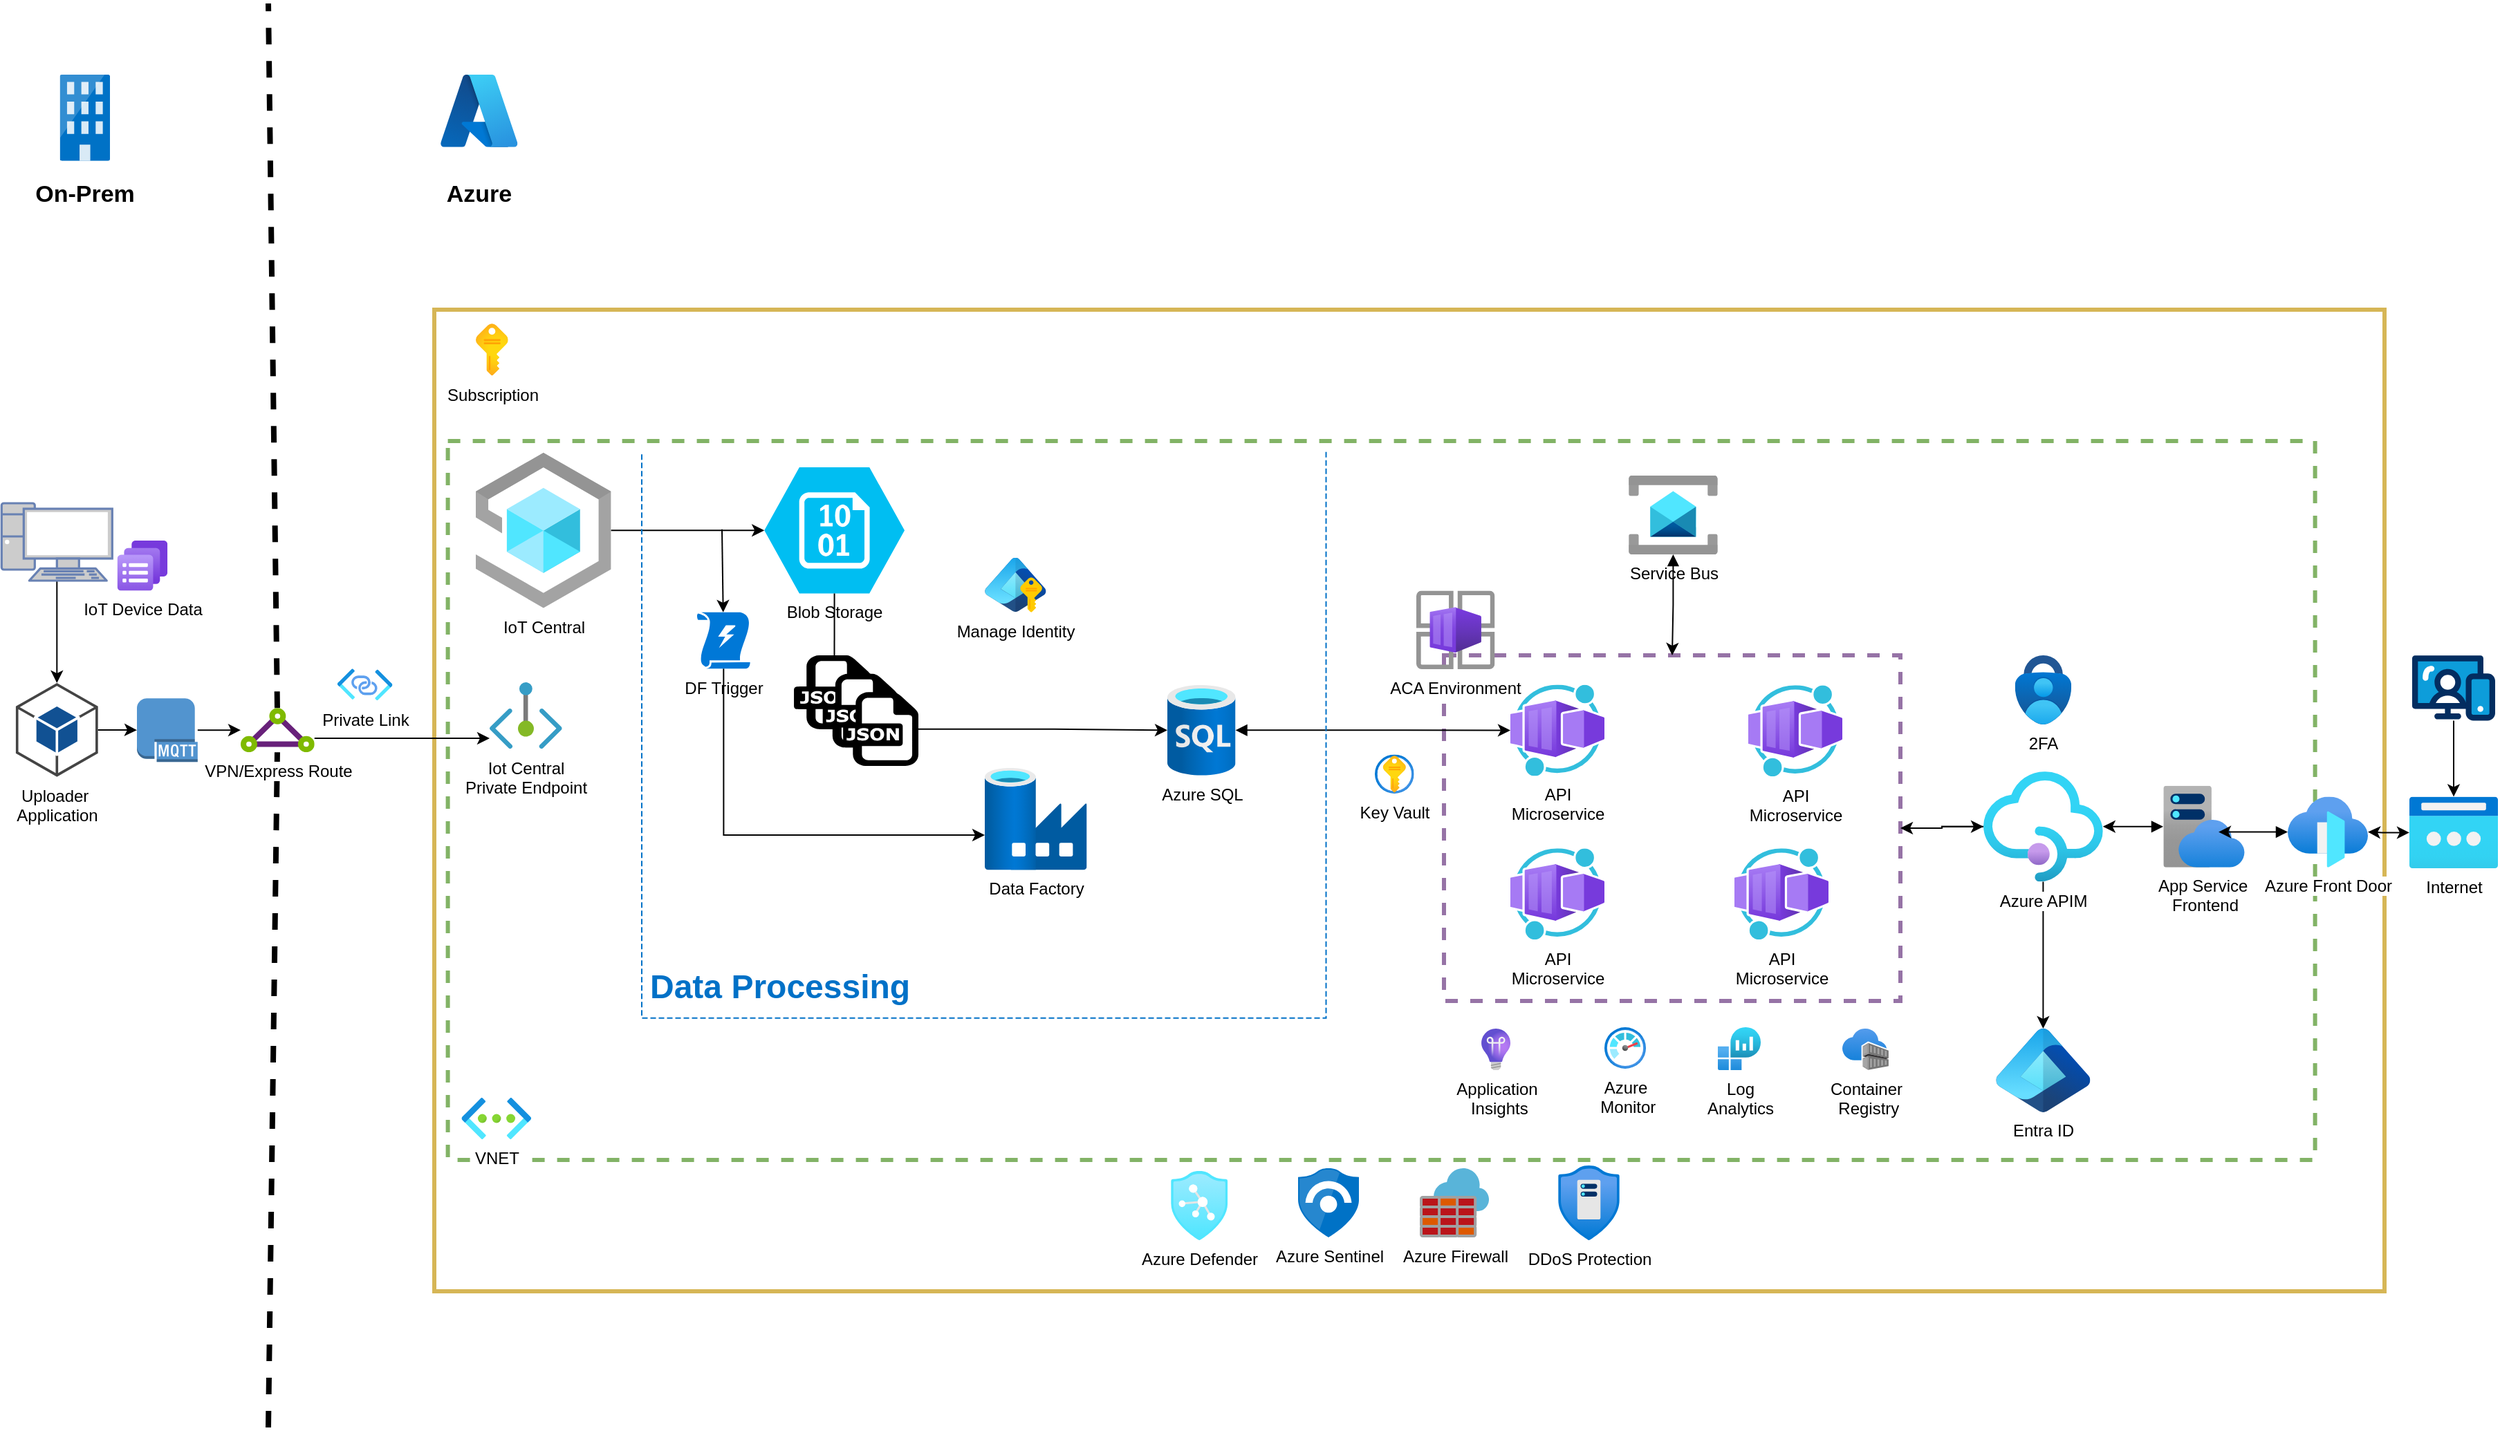 <mxfile version="26.0.10" pages="2">
  <diagram name="Whole" id="AuyXfq2_moRyz8LbtVFH">
    <mxGraphModel dx="2310" dy="1305" grid="1" gridSize="10" guides="1" tooltips="1" connect="1" arrows="1" fold="1" page="1" pageScale="1" pageWidth="1920" pageHeight="1200" math="0" shadow="0">
      <root>
        <mxCell id="0" />
        <mxCell id="1" parent="0" />
        <mxCell id="g120J7WL0OqZ0HNRY8yo-186" value="" style="whiteSpace=wrap;html=1;fillColor=none;strokeColor=#d6b656;strokeWidth=3;" parent="1" vertex="1">
          <mxGeometry x="390" y="310" width="1410" height="710" as="geometry" />
        </mxCell>
        <mxCell id="g120J7WL0OqZ0HNRY8yo-152" value="" style="whiteSpace=wrap;html=1;fillColor=none;dashed=1;strokeColor=#82b366;strokeWidth=3;fontColor=light-dark(#0071c7, #ededed);" parent="1" vertex="1">
          <mxGeometry x="399.8" y="405" width="1350" height="520" as="geometry" />
        </mxCell>
        <mxCell id="g120J7WL0OqZ0HNRY8yo-98" style="edgeStyle=orthogonalEdgeStyle;rounded=0;orthogonalLoop=1;jettySize=auto;html=1;" parent="1" source="g120J7WL0OqZ0HNRY8yo-49" target="g120J7WL0OqZ0HNRY8yo-31" edge="1">
          <mxGeometry relative="1" as="geometry" />
        </mxCell>
        <mxCell id="g120J7WL0OqZ0HNRY8yo-49" value="" style="whiteSpace=wrap;html=1;fillColor=none;dashed=1;strokeColor=#9673a6;strokeWidth=3;" parent="1" vertex="1">
          <mxGeometry x="1120" y="560" width="330" height="250" as="geometry" />
        </mxCell>
        <mxCell id="g120J7WL0OqZ0HNRY8yo-4" value="" style="image;sketch=0;aspect=fixed;html=1;points=[];align=center;fontSize=12;image=img/lib/mscae/Exchange_On_premises_Access.svg;" parent="1" vertex="1">
          <mxGeometry x="119.3" y="140" width="36.2" height="62.42" as="geometry" />
        </mxCell>
        <mxCell id="g120J7WL0OqZ0HNRY8yo-10" value="VNET" style="image;aspect=fixed;html=1;points=[];align=center;fontSize=12;image=img/lib/azure2/networking/Virtual_Networks.svg;" parent="1" vertex="1">
          <mxGeometry x="409.75" y="880" width="50.25" height="30" as="geometry" />
        </mxCell>
        <mxCell id="g120J7WL0OqZ0HNRY8yo-11" value="" style="image;aspect=fixed;html=1;points=[];align=center;fontSize=12;image=img/lib/azure2/other/Azure_A.svg;" parent="1" vertex="1">
          <mxGeometry x="394.6" y="140" width="55.59" height="52.42" as="geometry" />
        </mxCell>
        <mxCell id="g120J7WL0OqZ0HNRY8yo-14" value="IoT Central" style="image;aspect=fixed;html=1;points=[];align=center;fontSize=12;image=img/lib/azure2/iot/IoT_Central_Applications.svg;" parent="1" vertex="1">
          <mxGeometry x="420" y="413.38" width="97.82" height="112.5" as="geometry" />
        </mxCell>
        <mxCell id="g120J7WL0OqZ0HNRY8yo-15" value="Iot Central&lt;br&gt;Private Endpoint" style="image;aspect=fixed;html=1;points=[];align=center;fontSize=12;image=img/lib/azure2/networking/Private_Endpoint.svg;" parent="1" vertex="1">
          <mxGeometry x="430" y="579.5" width="52.36" height="48" as="geometry" />
        </mxCell>
        <mxCell id="g120J7WL0OqZ0HNRY8yo-16" value="On-Prem" style="text;strokeColor=none;align=center;fillColor=none;html=1;verticalAlign=middle;whiteSpace=wrap;rounded=0;fontStyle=1;fontSize=17;" parent="1" vertex="1">
          <mxGeometry x="99.8" y="212.42" width="75.2" height="30" as="geometry" />
        </mxCell>
        <mxCell id="g120J7WL0OqZ0HNRY8yo-20" value="Azure" style="text;strokeColor=none;align=center;fillColor=none;html=1;verticalAlign=middle;whiteSpace=wrap;rounded=0;fontStyle=1;fontSize=17;" parent="1" vertex="1">
          <mxGeometry x="384.8" y="212.42" width="75.2" height="30" as="geometry" />
        </mxCell>
        <mxCell id="g120J7WL0OqZ0HNRY8yo-181" style="edgeStyle=orthogonalEdgeStyle;rounded=0;orthogonalLoop=1;jettySize=auto;html=1;" parent="1" source="g120J7WL0OqZ0HNRY8yo-21" target="g120J7WL0OqZ0HNRY8yo-15" edge="1">
          <mxGeometry relative="1" as="geometry">
            <Array as="points">
              <mxPoint x="400" y="620" />
              <mxPoint x="400" y="620" />
            </Array>
          </mxGeometry>
        </mxCell>
        <mxCell id="g120J7WL0OqZ0HNRY8yo-25" value="Blob Storage&lt;div&gt;&lt;br&gt;&lt;/div&gt;" style="verticalLabelPosition=bottom;html=1;verticalAlign=top;align=center;strokeColor=none;fillColor=#00BEF2;shape=mxgraph.azure.storage_blob;" parent="1" vertex="1">
          <mxGeometry x="628.61" y="424.01" width="101.39" height="91.25" as="geometry" />
        </mxCell>
        <mxCell id="g120J7WL0OqZ0HNRY8yo-26" value="Data Factory" style="image;aspect=fixed;html=1;points=[];align=center;fontSize=12;image=img/lib/azure2/databases/Data_Factory.svg;" parent="1" vertex="1">
          <mxGeometry x="788" y="641.51" width="73.75" height="73.75" as="geometry" />
        </mxCell>
        <mxCell id="g120J7WL0OqZ0HNRY8yo-28" value="ACA Environment" style="image;aspect=fixed;html=1;points=[];align=center;fontSize=12;image=img/lib/azure2/other/Container_App_Environments.svg;" parent="1" vertex="1">
          <mxGeometry x="1100" y="513.28" width="56.72" height="56.72" as="geometry" />
        </mxCell>
        <mxCell id="g120J7WL0OqZ0HNRY8yo-91" style="edgeStyle=orthogonalEdgeStyle;rounded=0;orthogonalLoop=1;jettySize=auto;html=1;" parent="1" source="g120J7WL0OqZ0HNRY8yo-31" target="g120J7WL0OqZ0HNRY8yo-36" edge="1">
          <mxGeometry relative="1" as="geometry" />
        </mxCell>
        <mxCell id="g120J7WL0OqZ0HNRY8yo-97" value="" style="edgeStyle=orthogonalEdgeStyle;rounded=0;orthogonalLoop=1;jettySize=auto;html=1;" parent="1" source="g120J7WL0OqZ0HNRY8yo-31" target="g120J7WL0OqZ0HNRY8yo-49" edge="1">
          <mxGeometry relative="1" as="geometry" />
        </mxCell>
        <mxCell id="g120J7WL0OqZ0HNRY8yo-31" value="Azure APIM" style="image;aspect=fixed;html=1;points=[];align=center;fontSize=12;image=img/lib/azure2/app_services/API_Management_Services.svg;" parent="1" vertex="1">
          <mxGeometry x="1510" y="644.0" width="86.4" height="79.75" as="geometry" />
        </mxCell>
        <mxCell id="g120J7WL0OqZ0HNRY8yo-32" value="Azure Front Door" style="image;aspect=fixed;html=1;points=[];align=center;fontSize=12;image=img/lib/azure2/networking/Front_Doors.svg;" parent="1" vertex="1">
          <mxGeometry x="1730" y="662.2" width="58" height="51.18" as="geometry" />
        </mxCell>
        <mxCell id="g120J7WL0OqZ0HNRY8yo-140" style="edgeStyle=orthogonalEdgeStyle;rounded=0;orthogonalLoop=1;jettySize=auto;html=1;startArrow=classic;startFill=1;" parent="1" source="g120J7WL0OqZ0HNRY8yo-33" target="g120J7WL0OqZ0HNRY8yo-32" edge="1">
          <mxGeometry relative="1" as="geometry">
            <mxPoint x="1900" y="600" as="targetPoint" />
          </mxGeometry>
        </mxCell>
        <mxCell id="g120J7WL0OqZ0HNRY8yo-33" value="Internet" style="image;aspect=fixed;html=1;points=[];align=center;fontSize=12;image=img/lib/azure2/networking/Public_IP_Addresses_Classic.svg;" parent="1" vertex="1">
          <mxGeometry x="1818" y="662.2" width="64" height="52" as="geometry" />
        </mxCell>
        <mxCell id="g120J7WL0OqZ0HNRY8yo-36" value="Entra ID" style="image;aspect=fixed;html=1;points=[];align=center;fontSize=12;image=img/lib/azure2/other/Entra_Identity.svg;" parent="1" vertex="1">
          <mxGeometry x="1519.2" y="830" width="68" height="60.44" as="geometry" />
        </mxCell>
        <mxCell id="g120J7WL0OqZ0HNRY8yo-37" value="Service Bus" style="image;aspect=fixed;html=1;points=[];align=center;fontSize=12;image=img/lib/azure2/integration/Service_Bus.svg;" parent="1" vertex="1">
          <mxGeometry x="1253.4" y="430" width="64.6" height="57" as="geometry" />
        </mxCell>
        <mxCell id="g120J7WL0OqZ0HNRY8yo-40" value="Azure Firewall" style="image;sketch=0;aspect=fixed;html=1;points=[];align=center;fontSize=12;image=img/lib/mscae/Azure_Firewall.svg;" parent="1" vertex="1">
          <mxGeometry x="1102.52" y="931" width="50" height="50" as="geometry" />
        </mxCell>
        <mxCell id="g120J7WL0OqZ0HNRY8yo-43" value="Container&lt;div&gt;&amp;nbsp;Registry&lt;/div&gt;" style="image;aspect=fixed;html=1;points=[];align=center;fontSize=12;image=img/lib/azure2/containers/Container_Registries.svg;" parent="1" vertex="1">
          <mxGeometry x="1408" y="830" width="33.44" height="30" as="geometry" />
        </mxCell>
        <mxCell id="g120J7WL0OqZ0HNRY8yo-47" value="Subscription" style="image;aspect=fixed;html=1;points=[];align=center;fontSize=12;image=img/lib/azure2/general/Subscriptions.svg;" parent="1" vertex="1">
          <mxGeometry x="420" y="320" width="23.38" height="37.73" as="geometry" />
        </mxCell>
        <mxCell id="g120J7WL0OqZ0HNRY8yo-48" value="IoT Device Data" style="image;aspect=fixed;html=1;points=[];align=center;fontSize=12;image=img/lib/azure2/other/Log_Analytics_Query_Pack.svg;" parent="1" vertex="1">
          <mxGeometry x="160.79" y="476.97" width="36.31" height="36.31" as="geometry" />
        </mxCell>
        <mxCell id="g120J7WL0OqZ0HNRY8yo-54" value="API&lt;div&gt;Microservice&lt;/div&gt;" style="image;aspect=fixed;html=1;points=[];align=center;fontSize=12;image=img/lib/azure2/other/Worker_Container_App.svg;" parent="1" vertex="1">
          <mxGeometry x="1168" y="581.28" width="68" height="66" as="geometry" />
        </mxCell>
        <mxCell id="g120J7WL0OqZ0HNRY8yo-103" value="" style="group" parent="1" vertex="1" connectable="0">
          <mxGeometry x="650" y="560" width="90" height="80" as="geometry" />
        </mxCell>
        <mxCell id="g120J7WL0OqZ0HNRY8yo-100" value="" style="dashed=0;outlineConnect=0;html=1;align=center;labelPosition=center;verticalLabelPosition=bottom;verticalAlign=top;shape=mxgraph.weblogos.json" parent="g120J7WL0OqZ0HNRY8yo-103" vertex="1">
          <mxGeometry width="54.457" height="53.333" as="geometry" />
        </mxCell>
        <mxCell id="g120J7WL0OqZ0HNRY8yo-101" value="" style="dashed=0;outlineConnect=0;html=1;align=center;labelPosition=center;verticalLabelPosition=bottom;verticalAlign=top;shape=mxgraph.weblogos.json" parent="g120J7WL0OqZ0HNRY8yo-103" vertex="1">
          <mxGeometry x="18.781" y="13.333" width="54.457" height="53.333" as="geometry" />
        </mxCell>
        <mxCell id="g120J7WL0OqZ0HNRY8yo-102" value="" style="dashed=0;outlineConnect=0;html=1;align=center;labelPosition=center;verticalLabelPosition=bottom;verticalAlign=top;shape=mxgraph.weblogos.json" parent="g120J7WL0OqZ0HNRY8yo-103" vertex="1">
          <mxGeometry x="33.523" y="26.667" width="54.457" height="53.333" as="geometry" />
        </mxCell>
        <mxCell id="g120J7WL0OqZ0HNRY8yo-113" value="" style="group" parent="g120J7WL0OqZ0HNRY8yo-103" vertex="1" connectable="0">
          <mxGeometry x="2.02" width="87.98" height="80" as="geometry" />
        </mxCell>
        <mxCell id="g120J7WL0OqZ0HNRY8yo-114" value="" style="dashed=0;outlineConnect=0;html=1;align=center;labelPosition=center;verticalLabelPosition=bottom;verticalAlign=top;shape=mxgraph.weblogos.json" parent="g120J7WL0OqZ0HNRY8yo-113" vertex="1">
          <mxGeometry width="54.457" height="53.333" as="geometry" />
        </mxCell>
        <mxCell id="g120J7WL0OqZ0HNRY8yo-115" value="" style="dashed=0;outlineConnect=0;html=1;align=center;labelPosition=center;verticalLabelPosition=bottom;verticalAlign=top;shape=mxgraph.weblogos.json" parent="g120J7WL0OqZ0HNRY8yo-113" vertex="1">
          <mxGeometry x="18.781" y="13.333" width="54.457" height="53.333" as="geometry" />
        </mxCell>
        <mxCell id="g120J7WL0OqZ0HNRY8yo-116" value="" style="dashed=0;outlineConnect=0;html=1;align=center;labelPosition=center;verticalLabelPosition=bottom;verticalAlign=top;shape=mxgraph.weblogos.json" parent="g120J7WL0OqZ0HNRY8yo-113" vertex="1">
          <mxGeometry x="33.523" y="26.667" width="54.457" height="53.333" as="geometry" />
        </mxCell>
        <mxCell id="g120J7WL0OqZ0HNRY8yo-132" style="edgeStyle=orthogonalEdgeStyle;rounded=0;orthogonalLoop=1;jettySize=auto;html=1;exitX=0.5;exitY=1;exitDx=0;exitDy=0;exitPerimeter=0;" parent="1" source="g120J7WL0OqZ0HNRY8yo-104" target="g120J7WL0OqZ0HNRY8yo-26" edge="1">
          <mxGeometry relative="1" as="geometry">
            <Array as="points">
              <mxPoint x="599" y="690" />
            </Array>
          </mxGeometry>
        </mxCell>
        <mxCell id="g120J7WL0OqZ0HNRY8yo-126" value="Application&lt;div&gt;&amp;nbsp;Insights&lt;/div&gt;" style="image;aspect=fixed;html=1;points=[];align=center;fontSize=12;image=img/lib/azure2/devops/Application_Insights.svg;" parent="1" vertex="1">
          <mxGeometry x="1147.05" y="830" width="20.95" height="30" as="geometry" />
        </mxCell>
        <mxCell id="g120J7WL0OqZ0HNRY8yo-160" style="edgeStyle=orthogonalEdgeStyle;rounded=0;orthogonalLoop=1;jettySize=auto;html=1;startArrow=block;startFill=1;" parent="1" source="g120J7WL0OqZ0HNRY8yo-58" target="g120J7WL0OqZ0HNRY8yo-54" edge="1">
          <mxGeometry relative="1" as="geometry" />
        </mxCell>
        <mxCell id="g120J7WL0OqZ0HNRY8yo-58" value="Azure SQL" style="image;aspect=fixed;html=1;points=[];align=center;fontSize=12;image=img/lib/azure2/databases/SQL_Database.svg;" parent="1" vertex="1">
          <mxGeometry x="920" y="581.28" width="49.25" height="65.66" as="geometry" />
        </mxCell>
        <mxCell id="g120J7WL0OqZ0HNRY8yo-128" value="" style="endArrow=none;html=1;rounded=0;" parent="1" source="g120J7WL0OqZ0HNRY8yo-25" target="g120J7WL0OqZ0HNRY8yo-114" edge="1">
          <mxGeometry width="50" height="50" relative="1" as="geometry">
            <mxPoint x="600" y="559.13" as="sourcePoint" />
            <mxPoint x="661.622" y="749.13" as="targetPoint" />
          </mxGeometry>
        </mxCell>
        <mxCell id="g120J7WL0OqZ0HNRY8yo-131" style="edgeStyle=orthogonalEdgeStyle;rounded=0;orthogonalLoop=1;jettySize=auto;html=1;entryX=0;entryY=0.5;entryDx=0;entryDy=0;entryPerimeter=0;" parent="1" source="g120J7WL0OqZ0HNRY8yo-14" target="g120J7WL0OqZ0HNRY8yo-25" edge="1">
          <mxGeometry relative="1" as="geometry" />
        </mxCell>
        <mxCell id="g120J7WL0OqZ0HNRY8yo-134" value="" style="endArrow=classic;html=1;rounded=0;" parent="1" target="g120J7WL0OqZ0HNRY8yo-104" edge="1">
          <mxGeometry width="50" height="50" relative="1" as="geometry">
            <mxPoint x="598" y="468.88" as="sourcePoint" />
            <mxPoint x="598" y="618.88" as="targetPoint" />
          </mxGeometry>
        </mxCell>
        <mxCell id="g120J7WL0OqZ0HNRY8yo-104" value="DF Trigger" style="sketch=0;aspect=fixed;pointerEvents=1;shadow=0;dashed=0;html=1;strokeColor=none;labelPosition=center;verticalLabelPosition=bottom;verticalAlign=top;align=center;shape=mxgraph.mscae.enterprise.triggers;fillColor=#0078D7;" parent="1" vertex="1">
          <mxGeometry x="580" y="528.88" width="38.31" height="40.75" as="geometry" />
        </mxCell>
        <mxCell id="g120J7WL0OqZ0HNRY8yo-76" value="Key Vault" style="image;aspect=fixed;html=1;points=[];align=center;fontSize=12;image=img/lib/azure2/security/Key_Vaults.svg;" parent="1" vertex="1">
          <mxGeometry x="1070" y="631.69" width="28.31" height="28.31" as="geometry" />
        </mxCell>
        <mxCell id="g120J7WL0OqZ0HNRY8yo-153" value="Manage Identity" style="image;aspect=fixed;html=1;points=[];align=center;fontSize=12;image=img/lib/azure2/identity/Entra_Managed_Identities.svg;" parent="1" vertex="1">
          <mxGeometry x="788" y="489.44" width="44.37" height="39.44" as="geometry" />
        </mxCell>
        <mxCell id="g120J7WL0OqZ0HNRY8yo-155" value="API&lt;div&gt;Microservice&lt;/div&gt;" style="image;aspect=fixed;html=1;points=[];align=center;fontSize=12;image=img/lib/azure2/other/Worker_Container_App.svg;" parent="1" vertex="1">
          <mxGeometry x="1168" y="699.6" width="68" height="66" as="geometry" />
        </mxCell>
        <mxCell id="g120J7WL0OqZ0HNRY8yo-159" style="edgeStyle=orthogonalEdgeStyle;rounded=0;orthogonalLoop=1;jettySize=auto;html=1;" parent="1" source="g120J7WL0OqZ0HNRY8yo-116" target="g120J7WL0OqZ0HNRY8yo-58" edge="1">
          <mxGeometry relative="1" as="geometry" />
        </mxCell>
        <mxCell id="g120J7WL0OqZ0HNRY8yo-163" value="API&lt;div&gt;Microservice&lt;/div&gt;" style="image;aspect=fixed;html=1;points=[];align=center;fontSize=12;image=img/lib/azure2/other/Worker_Container_App.svg;" parent="1" vertex="1">
          <mxGeometry x="1330" y="699.6" width="68" height="66" as="geometry" />
        </mxCell>
        <mxCell id="g120J7WL0OqZ0HNRY8yo-164" value="API&lt;div&gt;Microservice&lt;/div&gt;" style="image;aspect=fixed;html=1;points=[];align=center;fontSize=12;image=img/lib/azure2/other/Worker_Container_App.svg;" parent="1" vertex="1">
          <mxGeometry x="1340" y="581.62" width="68" height="66" as="geometry" />
        </mxCell>
        <mxCell id="g120J7WL0OqZ0HNRY8yo-165" value="DDoS Protection" style="image;aspect=fixed;html=1;points=[];align=center;fontSize=12;image=img/lib/azure2/networking/DDoS_Protection_Plans.svg;" parent="1" vertex="1">
          <mxGeometry x="1202.52" y="929" width="44.47" height="54" as="geometry" />
        </mxCell>
        <mxCell id="g120J7WL0OqZ0HNRY8yo-170" style="edgeStyle=orthogonalEdgeStyle;rounded=0;orthogonalLoop=1;jettySize=auto;html=1;startArrow=block;startFill=1;" parent="1" source="g120J7WL0OqZ0HNRY8yo-168" target="g120J7WL0OqZ0HNRY8yo-31" edge="1">
          <mxGeometry relative="1" as="geometry" />
        </mxCell>
        <mxCell id="g120J7WL0OqZ0HNRY8yo-168" value="App Service&amp;nbsp;&lt;div&gt;Frontend&lt;/div&gt;" style="image;aspect=fixed;html=1;points=[];align=center;fontSize=12;image=img/lib/azure2/app_services/App_Service_Plans.svg;" parent="1" vertex="1">
          <mxGeometry x="1640" y="654.38" width="59" height="59" as="geometry" />
        </mxCell>
        <mxCell id="g120J7WL0OqZ0HNRY8yo-185" value="Private Link&lt;div&gt;&lt;br&gt;&lt;/div&gt;" style="image;aspect=fixed;html=1;points=[];align=center;fontSize=12;image=img/lib/azure2/networking/Private_Link_Service.svg;labelBackgroundColor=none;" parent="1" vertex="1">
          <mxGeometry x="320" y="569.63" width="39.68" height="23" as="geometry" />
        </mxCell>
        <mxCell id="g120J7WL0OqZ0HNRY8yo-188" style="edgeStyle=orthogonalEdgeStyle;rounded=0;orthogonalLoop=1;jettySize=auto;html=1;entryX=0.5;entryY=0;entryDx=0;entryDy=0;startArrow=block;startFill=1;" parent="1" source="g120J7WL0OqZ0HNRY8yo-37" target="g120J7WL0OqZ0HNRY8yo-49" edge="1">
          <mxGeometry relative="1" as="geometry" />
        </mxCell>
        <mxCell id="g120J7WL0OqZ0HNRY8yo-191" value="" style="endArrow=none;html=1;rounded=0;dashed=1;strokeWidth=4;" parent="1" source="g120J7WL0OqZ0HNRY8yo-21" edge="1">
          <mxGeometry width="50" height="50" relative="1" as="geometry">
            <mxPoint x="270" y="1118.5" as="sourcePoint" />
            <mxPoint x="270" y="88.5" as="targetPoint" />
          </mxGeometry>
        </mxCell>
        <mxCell id="g120J7WL0OqZ0HNRY8yo-194" value="Azure Defender" style="image;aspect=fixed;html=1;points=[];align=center;fontSize=12;image=img/lib/azure2/security/Azure_Defender.svg;" parent="1" vertex="1">
          <mxGeometry x="922.52" y="933" width="41.18" height="50" as="geometry" />
        </mxCell>
        <mxCell id="g120J7WL0OqZ0HNRY8yo-195" value="2FA" style="image;aspect=fixed;html=1;points=[];align=center;fontSize=12;image=img/lib/azure2/security/Multifactor_Authentication.svg;" parent="1" vertex="1">
          <mxGeometry x="1532.83" y="560" width="40.74" height="50" as="geometry" />
        </mxCell>
        <mxCell id="g120J7WL0OqZ0HNRY8yo-196" value="Azure Sentinel" style="image;sketch=0;aspect=fixed;html=1;points=[];align=center;fontSize=12;image=img/lib/mscae/Azure_Sentinel.svg;" parent="1" vertex="1">
          <mxGeometry x="1014.52" y="931" width="44" height="50" as="geometry" />
        </mxCell>
        <mxCell id="g120J7WL0OqZ0HNRY8yo-197" value="Azure&lt;div&gt;&amp;nbsp;Monitor&lt;/div&gt;" style="image;aspect=fixed;html=1;points=[];align=center;fontSize=12;image=img/lib/azure2/management_governance/Monitor.svg;" parent="1" vertex="1">
          <mxGeometry x="1236" y="829" width="30" height="30" as="geometry" />
        </mxCell>
        <mxCell id="g120J7WL0OqZ0HNRY8yo-207" style="edgeStyle=orthogonalEdgeStyle;rounded=0;orthogonalLoop=1;jettySize=auto;html=1;" parent="1" source="g120J7WL0OqZ0HNRY8yo-198" target="g120J7WL0OqZ0HNRY8yo-21" edge="1">
          <mxGeometry relative="1" as="geometry" />
        </mxCell>
        <mxCell id="g120J7WL0OqZ0HNRY8yo-198" value="" style="outlineConnect=0;dashed=0;verticalLabelPosition=bottom;verticalAlign=top;align=center;html=1;shape=mxgraph.aws3.mqtt_protocol;fillColor=#5294CF;gradientColor=none;" parent="1" vertex="1">
          <mxGeometry x="175" y="591.11" width="43.91" height="46" as="geometry" />
        </mxCell>
        <mxCell id="tksAp0A6uq_dzNrOlU7e-10" style="edgeStyle=orthogonalEdgeStyle;rounded=0;orthogonalLoop=1;jettySize=auto;html=1;" edge="1" parent="1" source="g120J7WL0OqZ0HNRY8yo-199" target="tksAp0A6uq_dzNrOlU7e-5">
          <mxGeometry relative="1" as="geometry" />
        </mxCell>
        <mxCell id="g120J7WL0OqZ0HNRY8yo-199" value="" style="fontColor=#0066CC;verticalAlign=top;verticalLabelPosition=bottom;labelPosition=center;align=center;html=1;outlineConnect=0;fillColor=#CCCCCC;strokeColor=#6881B3;gradientColor=none;gradientDirection=north;strokeWidth=2;shape=mxgraph.networks.pc;" parent="1" vertex="1">
          <mxGeometry x="77.15" y="450" width="80" height="56" as="geometry" />
        </mxCell>
        <mxCell id="g120J7WL0OqZ0HNRY8yo-200" value="" style="endArrow=none;html=1;rounded=0;dashed=1;strokeWidth=4;" parent="1" target="g120J7WL0OqZ0HNRY8yo-21" edge="1">
          <mxGeometry width="50" height="50" relative="1" as="geometry">
            <mxPoint x="270" y="1118.5" as="sourcePoint" />
            <mxPoint x="270" y="88.5" as="targetPoint" />
          </mxGeometry>
        </mxCell>
        <mxCell id="g120J7WL0OqZ0HNRY8yo-21" value="VPN/Express Route" style="image;sketch=0;aspect=fixed;html=1;points=[];align=center;fontSize=12;image=img/lib/mscae/Express_Route.svg;" parent="1" vertex="1">
          <mxGeometry x="250" y="598.1" width="53.38" height="32.03" as="geometry" />
        </mxCell>
        <mxCell id="jXfONjL02OC67c48kyQx-2" value="&lt;h1 style=&quot;margin-top: 0px;&quot;&gt;Data Processing&lt;/h1&gt;" style="text;html=1;whiteSpace=wrap;overflow=hidden;rounded=0;fontColor=light-dark(#0071c7, #ededed);" parent="1" vertex="1">
          <mxGeometry x="544.31" y="779" width="270" height="40" as="geometry" />
        </mxCell>
        <mxCell id="jXfONjL02OC67c48kyQx-3" value="" style="shape=partialRectangle;whiteSpace=wrap;html=1;bottom=1;right=1;left=1;top=0;fillColor=none;routingCenterX=-0.5;strokeColor=light-dark(#0071c7, #ededed);dashed=1;" parent="1" vertex="1">
          <mxGeometry x="540" y="413.38" width="494.75" height="409" as="geometry" />
        </mxCell>
        <mxCell id="jXfONjL02OC67c48kyQx-5" value="Log&lt;div&gt;Analytics&lt;/div&gt;" style="image;aspect=fixed;html=1;points=[];align=center;fontSize=12;image=img/lib/azure2/management_governance/Log_Analytics_Workspaces.svg;" parent="1" vertex="1">
          <mxGeometry x="1318" y="829" width="31" height="31" as="geometry" />
        </mxCell>
        <mxCell id="tksAp0A6uq_dzNrOlU7e-2" style="edgeStyle=orthogonalEdgeStyle;rounded=0;orthogonalLoop=1;jettySize=auto;html=1;entryX=0.678;entryY=0.566;entryDx=0;entryDy=0;entryPerimeter=0;startArrow=block;startFill=1;" edge="1" parent="1" source="g120J7WL0OqZ0HNRY8yo-32" target="g120J7WL0OqZ0HNRY8yo-168">
          <mxGeometry relative="1" as="geometry" />
        </mxCell>
        <mxCell id="tksAp0A6uq_dzNrOlU7e-4" style="edgeStyle=orthogonalEdgeStyle;rounded=0;orthogonalLoop=1;jettySize=auto;html=1;" edge="1" parent="1" source="tksAp0A6uq_dzNrOlU7e-3" target="g120J7WL0OqZ0HNRY8yo-33">
          <mxGeometry relative="1" as="geometry" />
        </mxCell>
        <mxCell id="tksAp0A6uq_dzNrOlU7e-3" value="" style="verticalLabelPosition=bottom;aspect=fixed;html=1;shape=mxgraph.salesforce.web;" vertex="1" parent="1">
          <mxGeometry x="1820" y="560.0" width="60" height="47.4" as="geometry" />
        </mxCell>
        <mxCell id="tksAp0A6uq_dzNrOlU7e-5" value="Uploader&amp;nbsp;&lt;div&gt;Application&lt;/div&gt;" style="outlineConnect=0;dashed=0;verticalLabelPosition=bottom;verticalAlign=top;align=center;html=1;shape=mxgraph.aws3.android;fillColor=#115193;gradientColor=none;" vertex="1" parent="1">
          <mxGeometry x="87.45" y="580" width="59.4" height="67.89" as="geometry" />
        </mxCell>
        <mxCell id="tksAp0A6uq_dzNrOlU7e-8" style="edgeStyle=orthogonalEdgeStyle;rounded=0;orthogonalLoop=1;jettySize=auto;html=1;entryX=0;entryY=0.5;entryDx=0;entryDy=0;entryPerimeter=0;" edge="1" parent="1" source="tksAp0A6uq_dzNrOlU7e-5" target="g120J7WL0OqZ0HNRY8yo-198">
          <mxGeometry relative="1" as="geometry" />
        </mxCell>
      </root>
    </mxGraphModel>
  </diagram>
  <diagram id="qaZ4EONjO_TQS1zwF8Ff" name="DataFlow">
    <mxGraphModel dx="1291" dy="783" grid="1" gridSize="10" guides="1" tooltips="1" connect="1" arrows="1" fold="1" page="1" pageScale="1" pageWidth="1920" pageHeight="1200" math="0" shadow="0">
      <root>
        <mxCell id="0" />
        <mxCell id="1" parent="0" />
      </root>
    </mxGraphModel>
  </diagram>
</mxfile>

